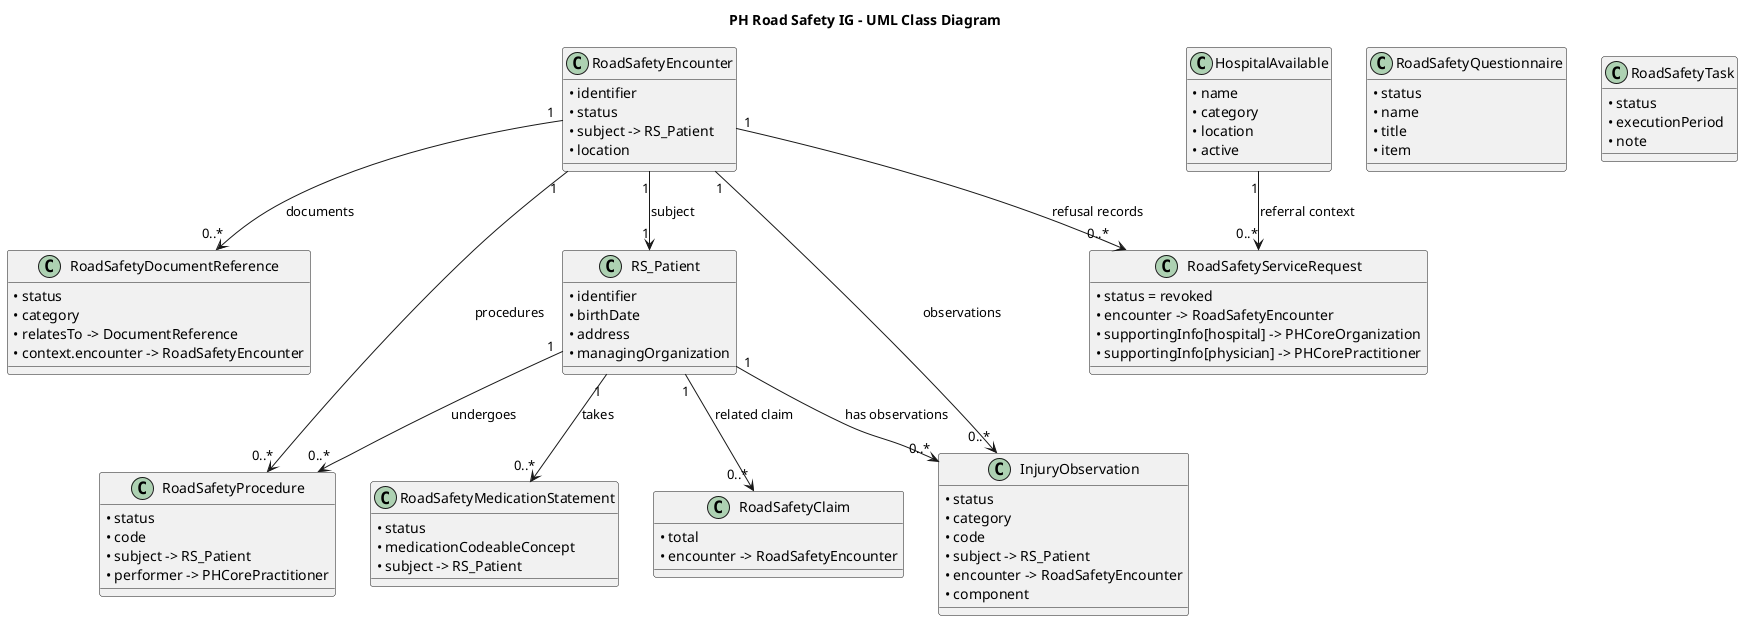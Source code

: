 @startuml PH Road Safety IG - UML Class Diagram
' !theme plain
' skinparam backgroundColor #1B1B1B
' skinparam classFontColor #FFFFFF
' skinparam classBackgroundColor #313139
' skinparam classBorderColor #E7E7E7
' skinparam arrowColor #E7E7E7
' skinparam noteFontColor #FFFFFF
' skinparam noteBackgroundColor #313139
' skinparam noteBorderColor #E7E7E7

title PH Road Safety IG - UML Class Diagram

class RS_Patient {
  • identifier
  • birthDate
  • address
  • managingOrganization
}

class RoadSafetyEncounter {
  • identifier
  • status
  • subject -> RS_Patient
  • location
}

class InjuryObservation {
  • status
  • category
  • code
  • subject -> RS_Patient
  • encounter -> RoadSafetyEncounter
  • component
}

class RoadSafetyClaim {
  • total
  • encounter -> RoadSafetyEncounter
}

class HospitalAvailable {
  • name
  • category
  • location
  • active
}

class RoadSafetyDocumentReference {
  • status
  • category
  • relatesTo -> DocumentReference
  • context.encounter -> RoadSafetyEncounter
}

class RoadSafetyMedicationStatement {
  • status
  • medicationCodeableConcept
  • subject -> RS_Patient
}

class RoadSafetyProcedure {
  • status
  • code
  • subject -> RS_Patient
  • performer -> PHCorePractitioner
}

class RoadSafetyQuestionnaire {
  • status
  • name
  • title
  • item
}

class RoadSafetyServiceRequest {
  • status = revoked
  • encounter -> RoadSafetyEncounter
  • supportingInfo[hospital] -> PHCoreOrganization
  • supportingInfo[physician] -> PHCorePractitioner
}

class RoadSafetyTask {
  • status
  • executionPeriod
  • note
}

RS_Patient "1" --> "0..*" InjuryObservation : has observations
RS_Patient "1" --> "0..*" RoadSafetyProcedure : undergoes
RS_Patient "1" --> "0..*" RoadSafetyMedicationStatement : takes
RS_Patient "1" --> "0..*" RoadSafetyClaim : related claim
RoadSafetyEncounter "1" --> "1" RS_Patient : subject
RoadSafetyEncounter "1" --> "0..*" RoadSafetyProcedure : procedures
RoadSafetyEncounter "1" --> "0..*" InjuryObservation : observations
RoadSafetyEncounter "1" --> "0..*" RoadSafetyDocumentReference : documents
RoadSafetyEncounter "1" --> "0..*" RoadSafetyServiceRequest : refusal records
HospitalAvailable "1" --> "0..*" RoadSafetyServiceRequest : referral context

@enduml